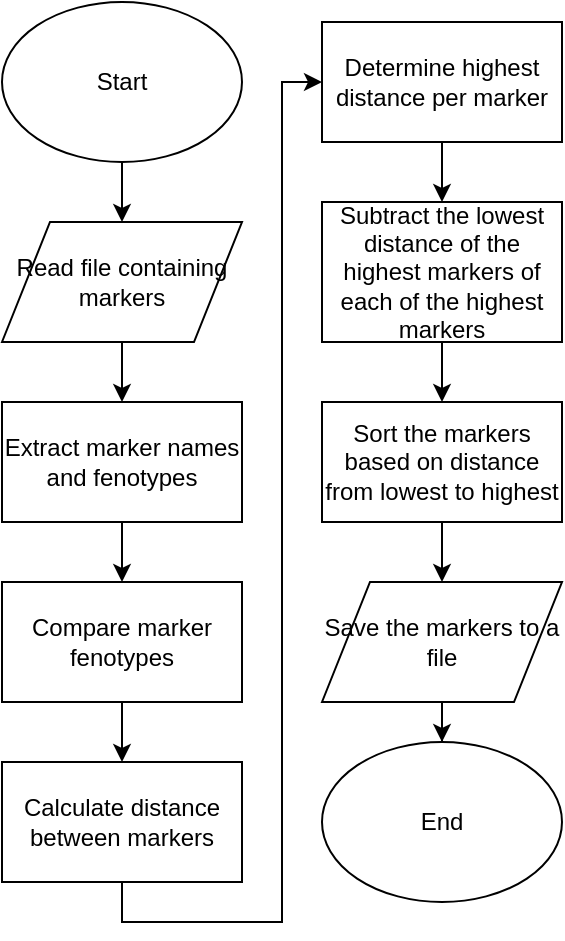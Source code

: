 <mxfile version="13.1.3" type="device"><diagram id="BPrzu77gVZeGzaFImXJb" name="Page-1"><mxGraphModel dx="694" dy="765" grid="1" gridSize="10" guides="1" tooltips="1" connect="1" arrows="1" fold="1" page="1" pageScale="1" pageWidth="850" pageHeight="1100" math="0" shadow="0"><root><mxCell id="0"/><mxCell id="1" parent="0"/><mxCell id="YCAAKyoJhvuz5NmaG78x-5" style="edgeStyle=orthogonalEdgeStyle;rounded=0;orthogonalLoop=1;jettySize=auto;html=1;" edge="1" parent="1" source="YCAAKyoJhvuz5NmaG78x-1" target="YCAAKyoJhvuz5NmaG78x-6"><mxGeometry relative="1" as="geometry"><mxPoint x="100" y="150" as="targetPoint"/></mxGeometry></mxCell><mxCell id="YCAAKyoJhvuz5NmaG78x-1" value="Start" style="ellipse;whiteSpace=wrap;html=1;" vertex="1" parent="1"><mxGeometry x="40" y="40" width="120" height="80" as="geometry"/></mxCell><mxCell id="YCAAKyoJhvuz5NmaG78x-21" style="edgeStyle=orthogonalEdgeStyle;rounded=0;orthogonalLoop=1;jettySize=auto;html=1;entryX=0.5;entryY=0;entryDx=0;entryDy=0;" edge="1" parent="1" source="YCAAKyoJhvuz5NmaG78x-2" target="YCAAKyoJhvuz5NmaG78x-20"><mxGeometry relative="1" as="geometry"/></mxCell><mxCell id="YCAAKyoJhvuz5NmaG78x-2" value="Save the markers to a file" style="shape=parallelogram;perimeter=parallelogramPerimeter;whiteSpace=wrap;html=1;" vertex="1" parent="1"><mxGeometry x="200" y="330" width="120" height="60" as="geometry"/></mxCell><mxCell id="YCAAKyoJhvuz5NmaG78x-8" style="edgeStyle=orthogonalEdgeStyle;rounded=0;orthogonalLoop=1;jettySize=auto;html=1;entryX=0.5;entryY=0;entryDx=0;entryDy=0;" edge="1" parent="1" source="YCAAKyoJhvuz5NmaG78x-6" target="YCAAKyoJhvuz5NmaG78x-7"><mxGeometry relative="1" as="geometry"/></mxCell><mxCell id="YCAAKyoJhvuz5NmaG78x-6" value="Read file containing markers" style="shape=parallelogram;perimeter=parallelogramPerimeter;whiteSpace=wrap;html=1;" vertex="1" parent="1"><mxGeometry x="40" y="150" width="120" height="60" as="geometry"/></mxCell><mxCell id="YCAAKyoJhvuz5NmaG78x-10" style="edgeStyle=orthogonalEdgeStyle;rounded=0;orthogonalLoop=1;jettySize=auto;html=1;entryX=0.5;entryY=0;entryDx=0;entryDy=0;" edge="1" parent="1" source="YCAAKyoJhvuz5NmaG78x-7" target="YCAAKyoJhvuz5NmaG78x-9"><mxGeometry relative="1" as="geometry"/></mxCell><mxCell id="YCAAKyoJhvuz5NmaG78x-7" value="Extract marker names and fenotypes" style="rounded=0;whiteSpace=wrap;html=1;" vertex="1" parent="1"><mxGeometry x="40" y="240" width="120" height="60" as="geometry"/></mxCell><mxCell id="YCAAKyoJhvuz5NmaG78x-12" style="edgeStyle=orthogonalEdgeStyle;rounded=0;orthogonalLoop=1;jettySize=auto;html=1;entryX=0.5;entryY=0;entryDx=0;entryDy=0;" edge="1" parent="1" source="YCAAKyoJhvuz5NmaG78x-9" target="YCAAKyoJhvuz5NmaG78x-11"><mxGeometry relative="1" as="geometry"/></mxCell><mxCell id="YCAAKyoJhvuz5NmaG78x-9" value="Compare marker fenotypes" style="rounded=0;whiteSpace=wrap;html=1;" vertex="1" parent="1"><mxGeometry x="40" y="330" width="120" height="60" as="geometry"/></mxCell><mxCell id="YCAAKyoJhvuz5NmaG78x-13" style="edgeStyle=orthogonalEdgeStyle;rounded=0;orthogonalLoop=1;jettySize=auto;html=1;exitX=0.5;exitY=1;exitDx=0;exitDy=0;entryX=0;entryY=0.5;entryDx=0;entryDy=0;" edge="1" parent="1" source="YCAAKyoJhvuz5NmaG78x-11" target="YCAAKyoJhvuz5NmaG78x-14"><mxGeometry relative="1" as="geometry"><mxPoint x="200" y="80" as="targetPoint"/><Array as="points"><mxPoint x="100" y="500"/><mxPoint x="180" y="500"/><mxPoint x="180" y="80"/></Array></mxGeometry></mxCell><mxCell id="YCAAKyoJhvuz5NmaG78x-11" value="Calculate distance between markers" style="rounded=0;whiteSpace=wrap;html=1;" vertex="1" parent="1"><mxGeometry x="40" y="420" width="120" height="60" as="geometry"/></mxCell><mxCell id="YCAAKyoJhvuz5NmaG78x-16" style="edgeStyle=orthogonalEdgeStyle;rounded=0;orthogonalLoop=1;jettySize=auto;html=1;entryX=0.5;entryY=0;entryDx=0;entryDy=0;" edge="1" parent="1" source="YCAAKyoJhvuz5NmaG78x-14" target="YCAAKyoJhvuz5NmaG78x-15"><mxGeometry relative="1" as="geometry"/></mxCell><mxCell id="YCAAKyoJhvuz5NmaG78x-14" value="Determine highest distance per marker" style="rounded=0;whiteSpace=wrap;html=1;" vertex="1" parent="1"><mxGeometry x="200" y="50" width="120" height="60" as="geometry"/></mxCell><mxCell id="YCAAKyoJhvuz5NmaG78x-18" style="edgeStyle=orthogonalEdgeStyle;rounded=0;orthogonalLoop=1;jettySize=auto;html=1;entryX=0.5;entryY=0;entryDx=0;entryDy=0;" edge="1" parent="1" source="YCAAKyoJhvuz5NmaG78x-15" target="YCAAKyoJhvuz5NmaG78x-17"><mxGeometry relative="1" as="geometry"/></mxCell><mxCell id="YCAAKyoJhvuz5NmaG78x-15" value="Subtract the lowest distance of the highest markers of each of the highest markers" style="rounded=0;whiteSpace=wrap;html=1;" vertex="1" parent="1"><mxGeometry x="200" y="140" width="120" height="70" as="geometry"/></mxCell><mxCell id="YCAAKyoJhvuz5NmaG78x-19" style="edgeStyle=orthogonalEdgeStyle;rounded=0;orthogonalLoop=1;jettySize=auto;html=1;entryX=0.5;entryY=0;entryDx=0;entryDy=0;" edge="1" parent="1" source="YCAAKyoJhvuz5NmaG78x-17" target="YCAAKyoJhvuz5NmaG78x-2"><mxGeometry relative="1" as="geometry"/></mxCell><mxCell id="YCAAKyoJhvuz5NmaG78x-17" value="Sort the markers based on distance from lowest to highest" style="rounded=0;whiteSpace=wrap;html=1;" vertex="1" parent="1"><mxGeometry x="200" y="240" width="120" height="60" as="geometry"/></mxCell><mxCell id="YCAAKyoJhvuz5NmaG78x-20" value="End" style="ellipse;whiteSpace=wrap;html=1;" vertex="1" parent="1"><mxGeometry x="200" y="410" width="120" height="80" as="geometry"/></mxCell></root></mxGraphModel></diagram></mxfile>